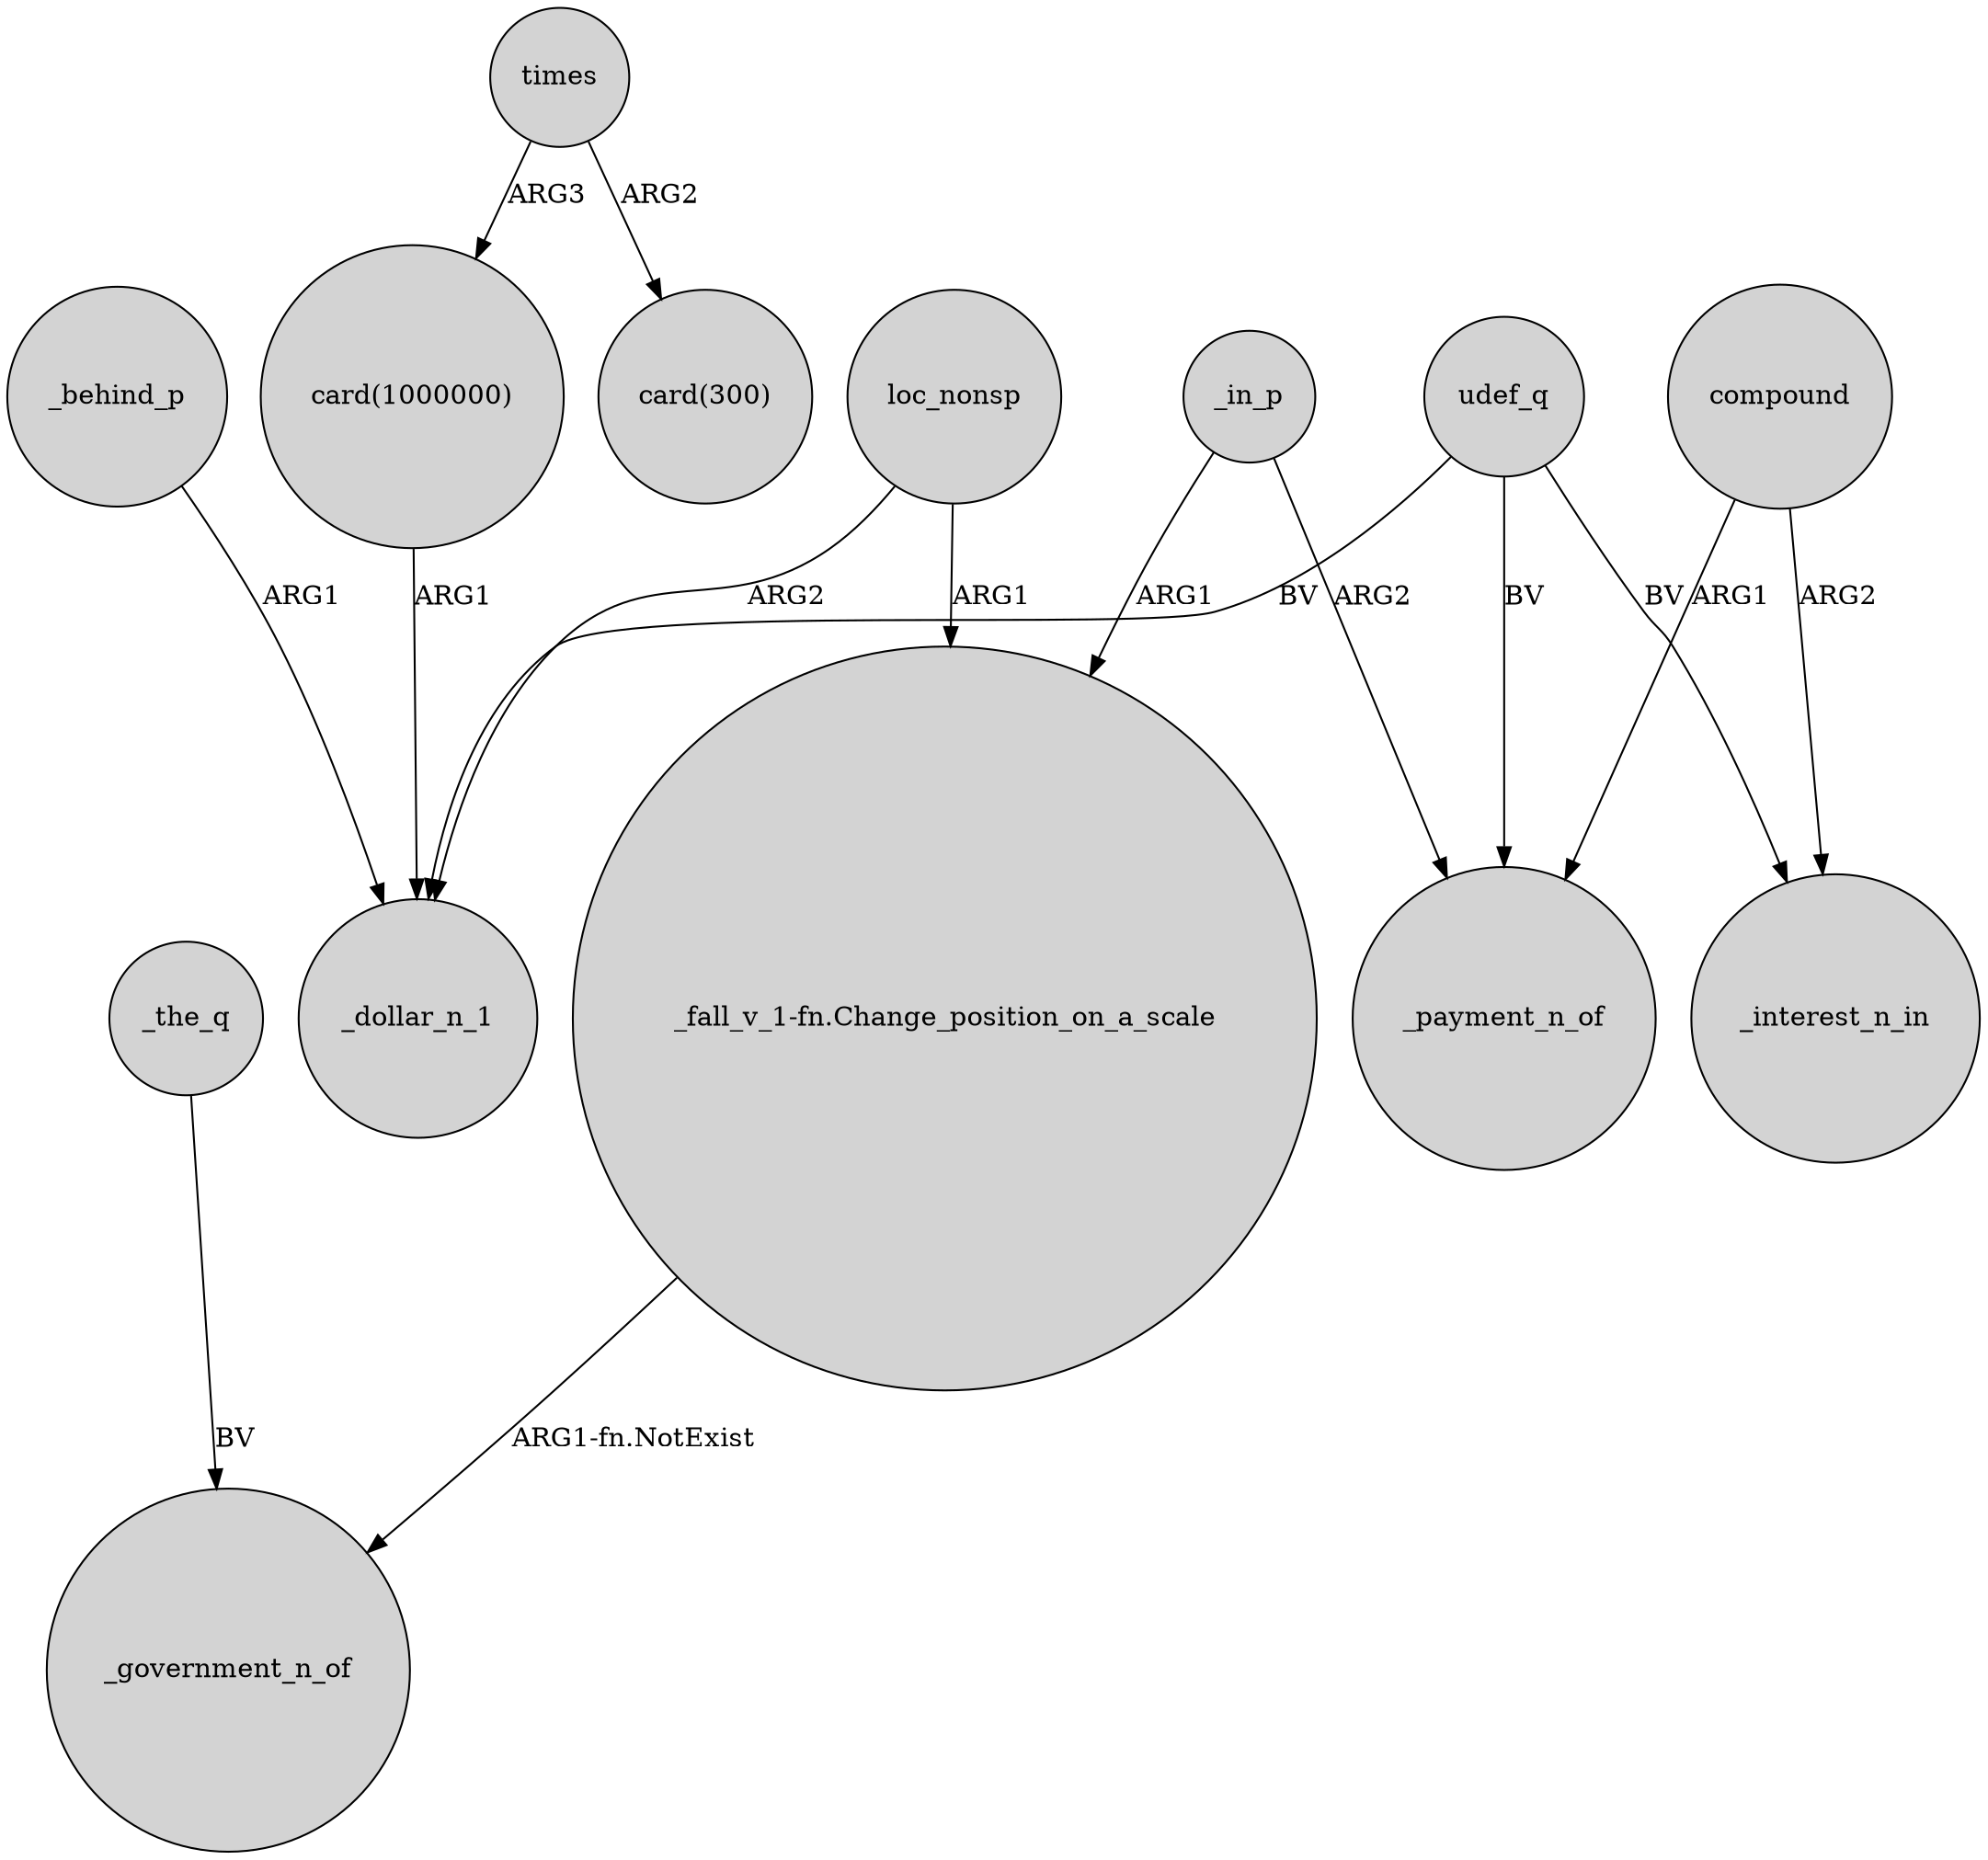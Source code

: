 digraph {
	node [shape=circle style=filled]
	_the_q -> _government_n_of [label=BV]
	"card(1000000)" -> _dollar_n_1 [label=ARG1]
	_behind_p -> _dollar_n_1 [label=ARG1]
	loc_nonsp -> _dollar_n_1 [label=ARG2]
	_in_p -> _payment_n_of [label=ARG2]
	loc_nonsp -> "_fall_v_1-fn.Change_position_on_a_scale" [label=ARG1]
	times -> "card(1000000)" [label=ARG3]
	udef_q -> _interest_n_in [label=BV]
	times -> "card(300)" [label=ARG2]
	_in_p -> "_fall_v_1-fn.Change_position_on_a_scale" [label=ARG1]
	compound -> _payment_n_of [label=ARG1]
	compound -> _interest_n_in [label=ARG2]
	"_fall_v_1-fn.Change_position_on_a_scale" -> _government_n_of [label="ARG1-fn.NotExist"]
	udef_q -> _payment_n_of [label=BV]
	udef_q -> _dollar_n_1 [label=BV]
}
